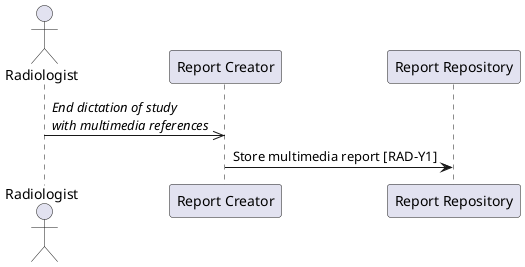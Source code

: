 @startuml

actor "Radiologist" as Rad

participant "Report Creator" as RCreator
participant "Report Repository" as Repo

Rad->>RCreator: //End dictation of study//\n//with multimedia references//

RCreator->Repo: Store multimedia report [RAD-Y1]

@enduml